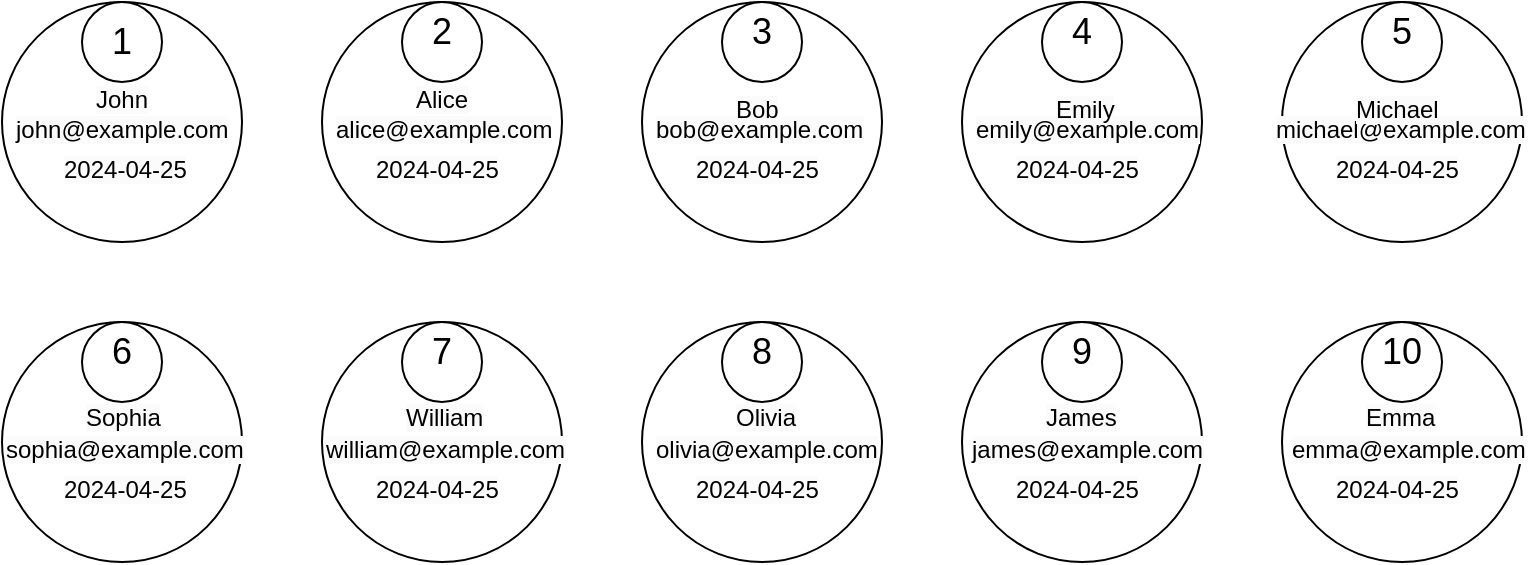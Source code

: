 <mxfile version="23.1.5" type="device">
  <diagram name="Страница — 1" id="ykgxWVOW4HB1WRcRJP_r">
    <mxGraphModel dx="955" dy="532" grid="1" gridSize="10" guides="1" tooltips="1" connect="1" arrows="1" fold="1" page="1" pageScale="1" pageWidth="827" pageHeight="1169" math="0" shadow="0">
      <root>
        <mxCell id="0" />
        <mxCell id="1" parent="0" />
        <mxCell id="4bTrYV1-L5UAAMsCu0EJ-1" value="" style="ellipse;whiteSpace=wrap;html=1;" vertex="1" parent="1">
          <mxGeometry y="80" width="120" height="120" as="geometry" />
        </mxCell>
        <mxCell id="4bTrYV1-L5UAAMsCu0EJ-2" value="" style="ellipse;whiteSpace=wrap;html=1;" vertex="1" parent="1">
          <mxGeometry x="640" y="80" width="120" height="120" as="geometry" />
        </mxCell>
        <mxCell id="4bTrYV1-L5UAAMsCu0EJ-3" value="" style="ellipse;whiteSpace=wrap;html=1;" vertex="1" parent="1">
          <mxGeometry x="480" y="80" width="120" height="120" as="geometry" />
        </mxCell>
        <mxCell id="4bTrYV1-L5UAAMsCu0EJ-4" value="" style="ellipse;whiteSpace=wrap;html=1;" vertex="1" parent="1">
          <mxGeometry x="320" y="80" width="120" height="120" as="geometry" />
        </mxCell>
        <mxCell id="4bTrYV1-L5UAAMsCu0EJ-5" value="" style="ellipse;whiteSpace=wrap;html=1;" vertex="1" parent="1">
          <mxGeometry x="160" y="80" width="120" height="120" as="geometry" />
        </mxCell>
        <mxCell id="4bTrYV1-L5UAAMsCu0EJ-12" value="" style="ellipse;whiteSpace=wrap;html=1;" vertex="1" parent="1">
          <mxGeometry y="240" width="120" height="120" as="geometry" />
        </mxCell>
        <mxCell id="4bTrYV1-L5UAAMsCu0EJ-13" value="" style="ellipse;whiteSpace=wrap;html=1;" vertex="1" parent="1">
          <mxGeometry x="480" y="240" width="120" height="120" as="geometry" />
        </mxCell>
        <mxCell id="4bTrYV1-L5UAAMsCu0EJ-14" value="" style="ellipse;whiteSpace=wrap;html=1;" vertex="1" parent="1">
          <mxGeometry x="320" y="240" width="120" height="120" as="geometry" />
        </mxCell>
        <mxCell id="4bTrYV1-L5UAAMsCu0EJ-15" value="" style="ellipse;whiteSpace=wrap;html=1;" vertex="1" parent="1">
          <mxGeometry x="160" y="240" width="120" height="120" as="geometry" />
        </mxCell>
        <mxCell id="4bTrYV1-L5UAAMsCu0EJ-16" value="" style="ellipse;whiteSpace=wrap;html=1;" vertex="1" parent="1">
          <mxGeometry x="640" y="240" width="120" height="120" as="geometry" />
        </mxCell>
        <mxCell id="4bTrYV1-L5UAAMsCu0EJ-17" value="" style="ellipse;whiteSpace=wrap;html=1;" vertex="1" parent="1">
          <mxGeometry x="40" y="80" width="40" height="40" as="geometry" />
        </mxCell>
        <mxCell id="4bTrYV1-L5UAAMsCu0EJ-18" value="" style="ellipse;whiteSpace=wrap;html=1;" vertex="1" parent="1">
          <mxGeometry x="680" y="80" width="40" height="40" as="geometry" />
        </mxCell>
        <mxCell id="4bTrYV1-L5UAAMsCu0EJ-19" value="" style="ellipse;whiteSpace=wrap;html=1;" vertex="1" parent="1">
          <mxGeometry x="520" y="80" width="40" height="40" as="geometry" />
        </mxCell>
        <mxCell id="4bTrYV1-L5UAAMsCu0EJ-20" value="" style="ellipse;whiteSpace=wrap;html=1;" vertex="1" parent="1">
          <mxGeometry x="360" y="80" width="40" height="40" as="geometry" />
        </mxCell>
        <mxCell id="4bTrYV1-L5UAAMsCu0EJ-21" value="" style="ellipse;whiteSpace=wrap;html=1;" vertex="1" parent="1">
          <mxGeometry x="200" y="80" width="40" height="40" as="geometry" />
        </mxCell>
        <mxCell id="4bTrYV1-L5UAAMsCu0EJ-22" value="" style="ellipse;whiteSpace=wrap;html=1;" vertex="1" parent="1">
          <mxGeometry x="40" y="240" width="40" height="40" as="geometry" />
        </mxCell>
        <mxCell id="4bTrYV1-L5UAAMsCu0EJ-23" value="" style="ellipse;whiteSpace=wrap;html=1;" vertex="1" parent="1">
          <mxGeometry x="680" y="240" width="40" height="40" as="geometry" />
        </mxCell>
        <mxCell id="4bTrYV1-L5UAAMsCu0EJ-24" value="" style="ellipse;whiteSpace=wrap;html=1;" vertex="1" parent="1">
          <mxGeometry x="520" y="240" width="40" height="40" as="geometry" />
        </mxCell>
        <mxCell id="4bTrYV1-L5UAAMsCu0EJ-25" value="" style="ellipse;whiteSpace=wrap;html=1;" vertex="1" parent="1">
          <mxGeometry x="360" y="240" width="40" height="40" as="geometry" />
        </mxCell>
        <mxCell id="4bTrYV1-L5UAAMsCu0EJ-26" value="" style="ellipse;whiteSpace=wrap;html=1;" vertex="1" parent="1">
          <mxGeometry x="200" y="240" width="40" height="40" as="geometry" />
        </mxCell>
        <mxCell id="4bTrYV1-L5UAAMsCu0EJ-27" value="&lt;font style=&quot;font-size: 18px;&quot;&gt;1&lt;/font&gt;" style="text;html=1;align=center;verticalAlign=middle;whiteSpace=wrap;rounded=0;" vertex="1" parent="1">
          <mxGeometry x="30" y="85" width="60" height="30" as="geometry" />
        </mxCell>
        <mxCell id="4bTrYV1-L5UAAMsCu0EJ-28" value="&lt;font style=&quot;font-size: 18px;&quot;&gt;9&lt;/font&gt;" style="text;html=1;align=center;verticalAlign=middle;whiteSpace=wrap;rounded=0;" vertex="1" parent="1">
          <mxGeometry x="510" y="240" width="60" height="30" as="geometry" />
        </mxCell>
        <mxCell id="4bTrYV1-L5UAAMsCu0EJ-29" value="&lt;font style=&quot;font-size: 18px;&quot;&gt;8&lt;/font&gt;" style="text;html=1;align=center;verticalAlign=middle;whiteSpace=wrap;rounded=0;" vertex="1" parent="1">
          <mxGeometry x="350" y="240" width="60" height="30" as="geometry" />
        </mxCell>
        <mxCell id="4bTrYV1-L5UAAMsCu0EJ-30" value="&lt;font style=&quot;font-size: 18px;&quot;&gt;7&lt;/font&gt;" style="text;html=1;align=center;verticalAlign=middle;whiteSpace=wrap;rounded=0;" vertex="1" parent="1">
          <mxGeometry x="190" y="240" width="60" height="30" as="geometry" />
        </mxCell>
        <mxCell id="4bTrYV1-L5UAAMsCu0EJ-31" value="&lt;font style=&quot;font-size: 18px;&quot;&gt;6&lt;/font&gt;" style="text;html=1;align=center;verticalAlign=middle;whiteSpace=wrap;rounded=0;" vertex="1" parent="1">
          <mxGeometry x="30" y="240" width="60" height="30" as="geometry" />
        </mxCell>
        <mxCell id="4bTrYV1-L5UAAMsCu0EJ-32" value="&lt;font style=&quot;font-size: 18px;&quot;&gt;5&lt;/font&gt;" style="text;html=1;align=center;verticalAlign=middle;whiteSpace=wrap;rounded=0;" vertex="1" parent="1">
          <mxGeometry x="670" y="80" width="60" height="30" as="geometry" />
        </mxCell>
        <mxCell id="4bTrYV1-L5UAAMsCu0EJ-33" value="&lt;font style=&quot;font-size: 18px;&quot;&gt;4&lt;/font&gt;" style="text;html=1;align=center;verticalAlign=middle;whiteSpace=wrap;rounded=0;" vertex="1" parent="1">
          <mxGeometry x="510" y="80" width="60" height="30" as="geometry" />
        </mxCell>
        <mxCell id="4bTrYV1-L5UAAMsCu0EJ-34" value="&lt;font style=&quot;font-size: 18px;&quot;&gt;3&lt;/font&gt;" style="text;html=1;align=center;verticalAlign=middle;whiteSpace=wrap;rounded=0;" vertex="1" parent="1">
          <mxGeometry x="350" y="80" width="60" height="30" as="geometry" />
        </mxCell>
        <mxCell id="4bTrYV1-L5UAAMsCu0EJ-35" value="&lt;font style=&quot;font-size: 18px;&quot;&gt;2&lt;/font&gt;" style="text;html=1;align=center;verticalAlign=middle;whiteSpace=wrap;rounded=0;" vertex="1" parent="1">
          <mxGeometry x="190" y="80" width="60" height="30" as="geometry" />
        </mxCell>
        <mxCell id="4bTrYV1-L5UAAMsCu0EJ-36" value="&lt;font style=&quot;font-size: 18px;&quot;&gt;10&lt;/font&gt;" style="text;html=1;align=center;verticalAlign=middle;whiteSpace=wrap;rounded=0;" vertex="1" parent="1">
          <mxGeometry x="670" y="240" width="60" height="30" as="geometry" />
        </mxCell>
        <mxCell id="4bTrYV1-L5UAAMsCu0EJ-38" value="&lt;span style=&quot;color: rgb(0, 0, 0); font-family: Helvetica; font-size: 12px; font-style: normal; font-variant-ligatures: normal; font-variant-caps: normal; font-weight: 400; letter-spacing: normal; orphans: 2; text-align: left; text-indent: 0px; text-transform: none; widows: 2; word-spacing: 0px; -webkit-text-stroke-width: 0px; background-color: rgb(251, 251, 251); text-decoration-thickness: initial; text-decoration-style: initial; text-decoration-color: initial; float: none; display: inline !important;&quot;&gt;John&lt;/span&gt;" style="text;whiteSpace=wrap;html=1;" vertex="1" parent="1">
          <mxGeometry x="45" y="115" width="30" height="30" as="geometry" />
        </mxCell>
        <mxCell id="4bTrYV1-L5UAAMsCu0EJ-39" value="&lt;span style=&quot;color: rgb(0, 0, 0); font-family: Helvetica; font-size: 12px; font-style: normal; font-variant-ligatures: normal; font-variant-caps: normal; font-weight: 400; letter-spacing: normal; orphans: 2; text-align: left; text-indent: 0px; text-transform: none; widows: 2; word-spacing: 0px; -webkit-text-stroke-width: 0px; background-color: rgb(251, 251, 251); text-decoration-thickness: initial; text-decoration-style: initial; text-decoration-color: initial; float: none; display: inline !important;&quot;&gt;john@example.com&lt;/span&gt;" style="text;whiteSpace=wrap;html=1;" vertex="1" parent="1">
          <mxGeometry x="5" y="130" width="110" height="20" as="geometry" />
        </mxCell>
        <mxCell id="4bTrYV1-L5UAAMsCu0EJ-40" value="&lt;span style=&quot;color: rgb(0, 0, 0); font-family: Helvetica; font-size: 12px; font-style: normal; font-variant-ligatures: normal; font-variant-caps: normal; font-weight: 400; letter-spacing: normal; orphans: 2; text-align: left; text-indent: 0px; text-transform: none; widows: 2; word-spacing: 0px; -webkit-text-stroke-width: 0px; background-color: rgb(251, 251, 251); text-decoration-thickness: initial; text-decoration-style: initial; text-decoration-color: initial; float: none; display: inline !important;&quot;&gt;2024-04-25&lt;/span&gt;" style="text;whiteSpace=wrap;html=1;" vertex="1" parent="1">
          <mxGeometry x="29" y="150" width="70" height="20" as="geometry" />
        </mxCell>
        <mxCell id="4bTrYV1-L5UAAMsCu0EJ-41" value="&lt;span style=&quot;color: rgb(0, 0, 0); font-family: Helvetica; font-size: 12px; font-style: normal; font-variant-ligatures: normal; font-variant-caps: normal; font-weight: 400; letter-spacing: normal; orphans: 2; text-align: left; text-indent: 0px; text-transform: none; widows: 2; word-spacing: 0px; -webkit-text-stroke-width: 0px; background-color: rgb(251, 251, 251); text-decoration-thickness: initial; text-decoration-style: initial; text-decoration-color: initial; float: none; display: inline !important;&quot;&gt;Alice&lt;/span&gt;" style="text;whiteSpace=wrap;html=1;" vertex="1" parent="1">
          <mxGeometry x="205" y="115" width="30" height="20" as="geometry" />
        </mxCell>
        <mxCell id="4bTrYV1-L5UAAMsCu0EJ-42" value="&lt;span style=&quot;color: rgb(0, 0, 0); font-family: Helvetica; font-size: 12px; font-style: normal; font-variant-ligatures: normal; font-variant-caps: normal; font-weight: 400; letter-spacing: normal; orphans: 2; text-align: left; text-indent: 0px; text-transform: none; widows: 2; word-spacing: 0px; -webkit-text-stroke-width: 0px; background-color: rgb(251, 251, 251); text-decoration-thickness: initial; text-decoration-style: initial; text-decoration-color: initial; float: none; display: inline !important;&quot;&gt;2024-04-25&lt;/span&gt;" style="text;whiteSpace=wrap;html=1;" vertex="1" parent="1">
          <mxGeometry x="665" y="310" width="70" height="20" as="geometry" />
        </mxCell>
        <mxCell id="4bTrYV1-L5UAAMsCu0EJ-43" value="&lt;span style=&quot;color: rgb(0, 0, 0); font-family: Helvetica; font-size: 12px; font-style: normal; font-variant-ligatures: normal; font-variant-caps: normal; font-weight: 400; letter-spacing: normal; orphans: 2; text-align: left; text-indent: 0px; text-transform: none; widows: 2; word-spacing: 0px; -webkit-text-stroke-width: 0px; background-color: rgb(251, 251, 251); text-decoration-thickness: initial; text-decoration-style: initial; text-decoration-color: initial; float: none; display: inline !important;&quot;&gt;2024-04-25&lt;/span&gt;" style="text;whiteSpace=wrap;html=1;" vertex="1" parent="1">
          <mxGeometry x="505" y="310" width="70" height="20" as="geometry" />
        </mxCell>
        <mxCell id="4bTrYV1-L5UAAMsCu0EJ-44" value="&lt;span style=&quot;color: rgb(0, 0, 0); font-family: Helvetica; font-size: 12px; font-style: normal; font-variant-ligatures: normal; font-variant-caps: normal; font-weight: 400; letter-spacing: normal; orphans: 2; text-align: left; text-indent: 0px; text-transform: none; widows: 2; word-spacing: 0px; -webkit-text-stroke-width: 0px; background-color: rgb(251, 251, 251); text-decoration-thickness: initial; text-decoration-style: initial; text-decoration-color: initial; float: none; display: inline !important;&quot;&gt;2024-04-25&lt;/span&gt;" style="text;whiteSpace=wrap;html=1;" vertex="1" parent="1">
          <mxGeometry x="345" y="310" width="70" height="20" as="geometry" />
        </mxCell>
        <mxCell id="4bTrYV1-L5UAAMsCu0EJ-45" value="&lt;span style=&quot;color: rgb(0, 0, 0); font-family: Helvetica; font-size: 12px; font-style: normal; font-variant-ligatures: normal; font-variant-caps: normal; font-weight: 400; letter-spacing: normal; orphans: 2; text-align: left; text-indent: 0px; text-transform: none; widows: 2; word-spacing: 0px; -webkit-text-stroke-width: 0px; background-color: rgb(251, 251, 251); text-decoration-thickness: initial; text-decoration-style: initial; text-decoration-color: initial; float: none; display: inline !important;&quot;&gt;2024-04-25&lt;/span&gt;" style="text;whiteSpace=wrap;html=1;" vertex="1" parent="1">
          <mxGeometry x="185" y="310" width="70" height="20" as="geometry" />
        </mxCell>
        <mxCell id="4bTrYV1-L5UAAMsCu0EJ-46" value="&lt;span style=&quot;color: rgb(0, 0, 0); font-family: Helvetica; font-size: 12px; font-style: normal; font-variant-ligatures: normal; font-variant-caps: normal; font-weight: 400; letter-spacing: normal; orphans: 2; text-align: left; text-indent: 0px; text-transform: none; widows: 2; word-spacing: 0px; -webkit-text-stroke-width: 0px; background-color: rgb(251, 251, 251); text-decoration-thickness: initial; text-decoration-style: initial; text-decoration-color: initial; float: none; display: inline !important;&quot;&gt;2024-04-25&lt;/span&gt;" style="text;whiteSpace=wrap;html=1;" vertex="1" parent="1">
          <mxGeometry x="29" y="310" width="70" height="20" as="geometry" />
        </mxCell>
        <mxCell id="4bTrYV1-L5UAAMsCu0EJ-47" value="&lt;span style=&quot;color: rgb(0, 0, 0); font-family: Helvetica; font-size: 12px; font-style: normal; font-variant-ligatures: normal; font-variant-caps: normal; font-weight: 400; letter-spacing: normal; orphans: 2; text-align: left; text-indent: 0px; text-transform: none; widows: 2; word-spacing: 0px; -webkit-text-stroke-width: 0px; background-color: rgb(251, 251, 251); text-decoration-thickness: initial; text-decoration-style: initial; text-decoration-color: initial; float: none; display: inline !important;&quot;&gt;2024-04-25&lt;/span&gt;" style="text;whiteSpace=wrap;html=1;" vertex="1" parent="1">
          <mxGeometry x="665" y="150" width="70" height="20" as="geometry" />
        </mxCell>
        <mxCell id="4bTrYV1-L5UAAMsCu0EJ-48" value="&lt;span style=&quot;color: rgb(0, 0, 0); font-family: Helvetica; font-size: 12px; font-style: normal; font-variant-ligatures: normal; font-variant-caps: normal; font-weight: 400; letter-spacing: normal; orphans: 2; text-align: left; text-indent: 0px; text-transform: none; widows: 2; word-spacing: 0px; -webkit-text-stroke-width: 0px; background-color: rgb(251, 251, 251); text-decoration-thickness: initial; text-decoration-style: initial; text-decoration-color: initial; float: none; display: inline !important;&quot;&gt;2024-04-25&lt;/span&gt;" style="text;whiteSpace=wrap;html=1;" vertex="1" parent="1">
          <mxGeometry x="505" y="150" width="70" height="20" as="geometry" />
        </mxCell>
        <mxCell id="4bTrYV1-L5UAAMsCu0EJ-49" value="&lt;span style=&quot;color: rgb(0, 0, 0); font-family: Helvetica; font-size: 12px; font-style: normal; font-variant-ligatures: normal; font-variant-caps: normal; font-weight: 400; letter-spacing: normal; orphans: 2; text-align: left; text-indent: 0px; text-transform: none; widows: 2; word-spacing: 0px; -webkit-text-stroke-width: 0px; background-color: rgb(251, 251, 251); text-decoration-thickness: initial; text-decoration-style: initial; text-decoration-color: initial; float: none; display: inline !important;&quot;&gt;2024-04-25&lt;/span&gt;" style="text;whiteSpace=wrap;html=1;" vertex="1" parent="1">
          <mxGeometry x="345" y="150" width="70" height="20" as="geometry" />
        </mxCell>
        <mxCell id="4bTrYV1-L5UAAMsCu0EJ-50" value="&lt;span style=&quot;color: rgb(0, 0, 0); font-family: Helvetica; font-size: 12px; font-style: normal; font-variant-ligatures: normal; font-variant-caps: normal; font-weight: 400; letter-spacing: normal; orphans: 2; text-align: left; text-indent: 0px; text-transform: none; widows: 2; word-spacing: 0px; -webkit-text-stroke-width: 0px; background-color: rgb(251, 251, 251); text-decoration-thickness: initial; text-decoration-style: initial; text-decoration-color: initial; float: none; display: inline !important;&quot;&gt;2024-04-25&lt;/span&gt;" style="text;whiteSpace=wrap;html=1;" vertex="1" parent="1">
          <mxGeometry x="185" y="150" width="70" height="20" as="geometry" />
        </mxCell>
        <mxCell id="4bTrYV1-L5UAAMsCu0EJ-51" value="&lt;span style=&quot;color: rgb(0, 0, 0); font-family: Helvetica; font-size: 12px; font-style: normal; font-variant-ligatures: normal; font-variant-caps: normal; font-weight: 400; letter-spacing: normal; orphans: 2; text-align: left; text-indent: 0px; text-transform: none; widows: 2; word-spacing: 0px; -webkit-text-stroke-width: 0px; background-color: rgb(251, 251, 251); text-decoration-thickness: initial; text-decoration-style: initial; text-decoration-color: initial; float: none; display: inline !important;&quot;&gt;alice@example.com&lt;/span&gt;" style="text;whiteSpace=wrap;html=1;" vertex="1" parent="1">
          <mxGeometry x="165" y="130" width="110" height="20" as="geometry" />
        </mxCell>
        <mxCell id="4bTrYV1-L5UAAMsCu0EJ-52" value="&lt;span style=&quot;color: rgb(0, 0, 0); font-family: Helvetica; font-size: 12px; font-style: normal; font-variant-ligatures: normal; font-variant-caps: normal; font-weight: 400; letter-spacing: normal; orphans: 2; text-align: left; text-indent: 0px; text-transform: none; widows: 2; word-spacing: 0px; -webkit-text-stroke-width: 0px; background-color: rgb(251, 251, 251); text-decoration-thickness: initial; text-decoration-style: initial; text-decoration-color: initial; float: none; display: inline !important;&quot;&gt;bob@example.com&lt;/span&gt;" style="text;whiteSpace=wrap;html=1;" vertex="1" parent="1">
          <mxGeometry x="325" y="130" width="110" height="20" as="geometry" />
        </mxCell>
        <mxCell id="4bTrYV1-L5UAAMsCu0EJ-53" value="&lt;span style=&quot;color: rgb(0, 0, 0); font-family: Helvetica; font-size: 12px; font-style: normal; font-variant-ligatures: normal; font-variant-caps: normal; font-weight: 400; letter-spacing: normal; orphans: 2; text-align: left; text-indent: 0px; text-transform: none; widows: 2; word-spacing: 0px; -webkit-text-stroke-width: 0px; background-color: rgb(251, 251, 251); text-decoration-thickness: initial; text-decoration-style: initial; text-decoration-color: initial; float: none; display: inline !important;&quot;&gt;emily@example.com&lt;/span&gt;" style="text;whiteSpace=wrap;html=1;" vertex="1" parent="1">
          <mxGeometry x="485" y="130" width="110" height="20" as="geometry" />
        </mxCell>
        <mxCell id="4bTrYV1-L5UAAMsCu0EJ-54" value="&lt;span style=&quot;color: rgb(0, 0, 0); font-family: Helvetica; font-size: 12px; font-style: normal; font-variant-ligatures: normal; font-variant-caps: normal; font-weight: 400; letter-spacing: normal; orphans: 2; text-align: left; text-indent: 0px; text-transform: none; widows: 2; word-spacing: 0px; -webkit-text-stroke-width: 0px; background-color: rgb(251, 251, 251); text-decoration-thickness: initial; text-decoration-style: initial; text-decoration-color: initial; float: none; display: inline !important;&quot;&gt;michael@example.com&lt;/span&gt;" style="text;whiteSpace=wrap;html=1;" vertex="1" parent="1">
          <mxGeometry x="635" y="130" width="130" height="20" as="geometry" />
        </mxCell>
        <mxCell id="4bTrYV1-L5UAAMsCu0EJ-55" value="&lt;span style=&quot;color: rgb(0, 0, 0); font-family: Helvetica; font-size: 12px; font-style: normal; font-variant-ligatures: normal; font-variant-caps: normal; font-weight: 400; letter-spacing: normal; orphans: 2; text-align: left; text-indent: 0px; text-transform: none; widows: 2; word-spacing: 0px; -webkit-text-stroke-width: 0px; background-color: rgb(251, 251, 251); text-decoration-thickness: initial; text-decoration-style: initial; text-decoration-color: initial; float: none; display: inline !important;&quot;&gt;sophia@example.com&lt;/span&gt;" style="text;whiteSpace=wrap;html=1;" vertex="1" parent="1">
          <mxGeometry y="290" width="120" height="20" as="geometry" />
        </mxCell>
        <mxCell id="4bTrYV1-L5UAAMsCu0EJ-56" value="&lt;span style=&quot;color: rgb(0, 0, 0); font-family: Helvetica; font-size: 12px; font-style: normal; font-variant-ligatures: normal; font-variant-caps: normal; font-weight: 400; letter-spacing: normal; orphans: 2; text-align: left; text-indent: 0px; text-transform: none; widows: 2; word-spacing: 0px; -webkit-text-stroke-width: 0px; background-color: rgb(251, 251, 251); text-decoration-thickness: initial; text-decoration-style: initial; text-decoration-color: initial; float: none; display: inline !important;&quot;&gt;william@example.com&lt;/span&gt;" style="text;whiteSpace=wrap;html=1;" vertex="1" parent="1">
          <mxGeometry x="160" y="290" width="120" height="20" as="geometry" />
        </mxCell>
        <mxCell id="4bTrYV1-L5UAAMsCu0EJ-57" value="&lt;span style=&quot;color: rgb(0, 0, 0); font-family: Helvetica; font-size: 12px; font-style: normal; font-variant-ligatures: normal; font-variant-caps: normal; font-weight: 400; letter-spacing: normal; orphans: 2; text-align: left; text-indent: 0px; text-transform: none; widows: 2; word-spacing: 0px; -webkit-text-stroke-width: 0px; background-color: rgb(251, 251, 251); text-decoration-thickness: initial; text-decoration-style: initial; text-decoration-color: initial; float: none; display: inline !important;&quot;&gt;olivia@example.com&lt;/span&gt;" style="text;whiteSpace=wrap;html=1;" vertex="1" parent="1">
          <mxGeometry x="325" y="290" width="110" height="20" as="geometry" />
        </mxCell>
        <mxCell id="4bTrYV1-L5UAAMsCu0EJ-58" value="&lt;span style=&quot;color: rgb(0, 0, 0); font-family: Helvetica; font-size: 12px; font-style: normal; font-variant-ligatures: normal; font-variant-caps: normal; font-weight: 400; letter-spacing: normal; orphans: 2; text-align: left; text-indent: 0px; text-transform: none; widows: 2; word-spacing: 0px; -webkit-text-stroke-width: 0px; background-color: rgb(251, 251, 251); text-decoration-thickness: initial; text-decoration-style: initial; text-decoration-color: initial; float: none; display: inline !important;&quot;&gt;james@example.com&lt;/span&gt;" style="text;whiteSpace=wrap;html=1;" vertex="1" parent="1">
          <mxGeometry x="482.5" y="290" width="115" height="20" as="geometry" />
        </mxCell>
        <mxCell id="4bTrYV1-L5UAAMsCu0EJ-59" value="&lt;span style=&quot;color: rgb(0, 0, 0); font-family: Helvetica; font-size: 12px; font-style: normal; font-variant-ligatures: normal; font-variant-caps: normal; font-weight: 400; letter-spacing: normal; orphans: 2; text-align: left; text-indent: 0px; text-transform: none; widows: 2; word-spacing: 0px; -webkit-text-stroke-width: 0px; background-color: rgb(251, 251, 251); text-decoration-thickness: initial; text-decoration-style: initial; text-decoration-color: initial; float: none; display: inline !important;&quot;&gt;emma@example.com&lt;/span&gt;" style="text;whiteSpace=wrap;html=1;" vertex="1" parent="1">
          <mxGeometry x="642.5" y="290" width="115" height="20" as="geometry" />
        </mxCell>
        <mxCell id="4bTrYV1-L5UAAMsCu0EJ-60" value="&lt;span style=&quot;color: rgb(0, 0, 0); font-family: Helvetica; font-size: 12px; font-style: normal; font-variant-ligatures: normal; font-variant-caps: normal; font-weight: 400; letter-spacing: normal; orphans: 2; text-align: left; text-indent: 0px; text-transform: none; widows: 2; word-spacing: 0px; -webkit-text-stroke-width: 0px; background-color: rgb(251, 251, 251); text-decoration-thickness: initial; text-decoration-style: initial; text-decoration-color: initial; float: none; display: inline !important;&quot;&gt;Bob&lt;/span&gt;" style="text;whiteSpace=wrap;html=1;" vertex="1" parent="1">
          <mxGeometry x="365" y="120" width="30" height="20" as="geometry" />
        </mxCell>
        <mxCell id="4bTrYV1-L5UAAMsCu0EJ-61" value="&lt;span style=&quot;color: rgb(0, 0, 0); font-family: Helvetica; font-size: 12px; font-style: normal; font-variant-ligatures: normal; font-variant-caps: normal; font-weight: 400; letter-spacing: normal; orphans: 2; text-align: left; text-indent: 0px; text-transform: none; widows: 2; word-spacing: 0px; -webkit-text-stroke-width: 0px; background-color: rgb(251, 251, 251); text-decoration-thickness: initial; text-decoration-style: initial; text-decoration-color: initial; float: none; display: inline !important;&quot;&gt;Emily&lt;/span&gt;" style="text;whiteSpace=wrap;html=1;" vertex="1" parent="1">
          <mxGeometry x="525" y="120" width="30" height="30" as="geometry" />
        </mxCell>
        <mxCell id="4bTrYV1-L5UAAMsCu0EJ-62" value="&lt;span style=&quot;color: rgb(0, 0, 0); font-family: Helvetica; font-size: 12px; font-style: normal; font-variant-ligatures: normal; font-variant-caps: normal; font-weight: 400; letter-spacing: normal; orphans: 2; text-align: left; text-indent: 0px; text-transform: none; widows: 2; word-spacing: 0px; -webkit-text-stroke-width: 0px; background-color: rgb(251, 251, 251); text-decoration-thickness: initial; text-decoration-style: initial; text-decoration-color: initial; float: none; display: inline !important;&quot;&gt;Michael&lt;/span&gt;" style="text;whiteSpace=wrap;html=1;" vertex="1" parent="1">
          <mxGeometry x="675" y="120" width="50" height="20" as="geometry" />
        </mxCell>
        <mxCell id="4bTrYV1-L5UAAMsCu0EJ-63" value="&lt;span style=&quot;color: rgb(0, 0, 0); font-family: Helvetica; font-size: 12px; font-style: normal; font-variant-ligatures: normal; font-variant-caps: normal; font-weight: 400; letter-spacing: normal; orphans: 2; text-align: left; text-indent: 0px; text-transform: none; widows: 2; word-spacing: 0px; -webkit-text-stroke-width: 0px; background-color: rgb(251, 251, 251); text-decoration-thickness: initial; text-decoration-style: initial; text-decoration-color: initial; float: none; display: inline !important;&quot;&gt;Sophia&lt;/span&gt;" style="text;whiteSpace=wrap;html=1;" vertex="1" parent="1">
          <mxGeometry x="40" y="274" width="40" height="40" as="geometry" />
        </mxCell>
        <mxCell id="4bTrYV1-L5UAAMsCu0EJ-64" value="&lt;span style=&quot;color: rgb(0, 0, 0); font-family: Helvetica; font-size: 12px; font-style: normal; font-variant-ligatures: normal; font-variant-caps: normal; font-weight: 400; letter-spacing: normal; orphans: 2; text-align: left; text-indent: 0px; text-transform: none; widows: 2; word-spacing: 0px; -webkit-text-stroke-width: 0px; background-color: rgb(251, 251, 251); text-decoration-thickness: initial; text-decoration-style: initial; text-decoration-color: initial; float: none; display: inline !important;&quot;&gt;William&lt;/span&gt;" style="text;whiteSpace=wrap;html=1;" vertex="1" parent="1">
          <mxGeometry x="200" y="274" width="40" height="20" as="geometry" />
        </mxCell>
        <mxCell id="4bTrYV1-L5UAAMsCu0EJ-65" value="&lt;span style=&quot;color: rgb(0, 0, 0); font-family: Helvetica; font-size: 12px; font-style: normal; font-variant-ligatures: normal; font-variant-caps: normal; font-weight: 400; letter-spacing: normal; orphans: 2; text-align: left; text-indent: 0px; text-transform: none; widows: 2; word-spacing: 0px; -webkit-text-stroke-width: 0px; background-color: rgb(251, 251, 251); text-decoration-thickness: initial; text-decoration-style: initial; text-decoration-color: initial; float: none; display: inline !important;&quot;&gt;Olivia&lt;/span&gt;" style="text;whiteSpace=wrap;html=1;" vertex="1" parent="1">
          <mxGeometry x="365" y="274" width="30" height="20" as="geometry" />
        </mxCell>
        <mxCell id="4bTrYV1-L5UAAMsCu0EJ-66" value="&lt;span style=&quot;color: rgb(0, 0, 0); font-family: Helvetica; font-size: 12px; font-style: normal; font-variant-ligatures: normal; font-variant-caps: normal; font-weight: 400; letter-spacing: normal; orphans: 2; text-align: left; text-indent: 0px; text-transform: none; widows: 2; word-spacing: 0px; -webkit-text-stroke-width: 0px; background-color: rgb(251, 251, 251); text-decoration-thickness: initial; text-decoration-style: initial; text-decoration-color: initial; float: none; display: inline !important;&quot;&gt;James&lt;/span&gt;" style="text;whiteSpace=wrap;html=1;" vertex="1" parent="1">
          <mxGeometry x="520" y="274" width="40" height="20" as="geometry" />
        </mxCell>
        <mxCell id="4bTrYV1-L5UAAMsCu0EJ-67" value="&lt;span style=&quot;color: rgb(0, 0, 0); font-family: Helvetica; font-size: 12px; font-style: normal; font-variant-ligatures: normal; font-variant-caps: normal; font-weight: 400; letter-spacing: normal; orphans: 2; text-align: left; text-indent: 0px; text-transform: none; widows: 2; word-spacing: 0px; -webkit-text-stroke-width: 0px; background-color: rgb(251, 251, 251); text-decoration-thickness: initial; text-decoration-style: initial; text-decoration-color: initial; float: none; display: inline !important;&quot;&gt;Emma&lt;/span&gt;" style="text;whiteSpace=wrap;html=1;" vertex="1" parent="1">
          <mxGeometry x="680" y="274" width="40" height="20" as="geometry" />
        </mxCell>
      </root>
    </mxGraphModel>
  </diagram>
</mxfile>

